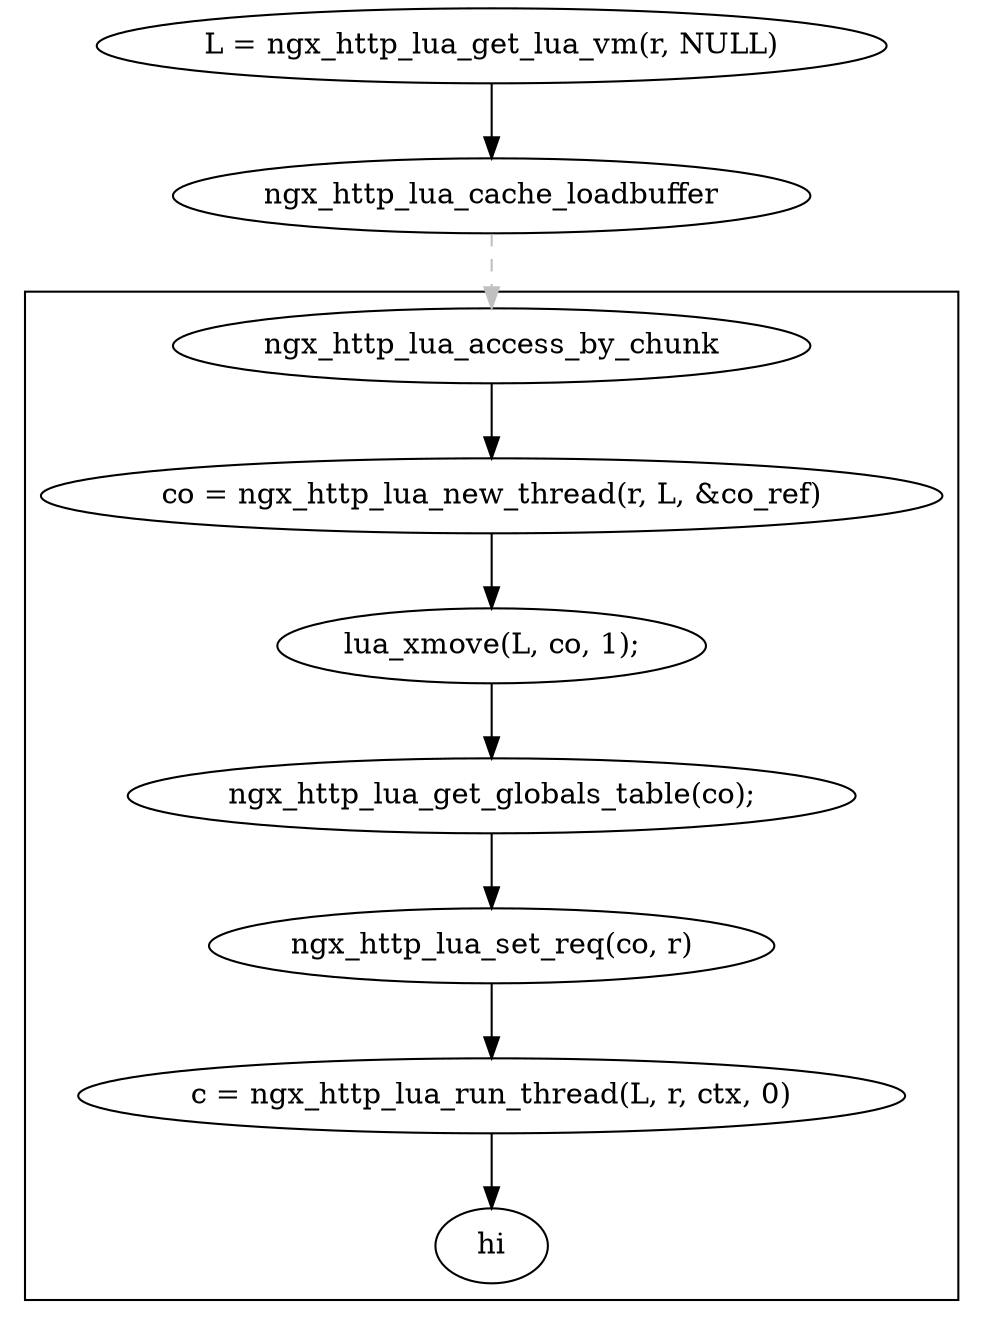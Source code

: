 digraph {
"L = ngx_http_lua_get_lua_vm(r, NULL)" -> "ngx_http_lua_cache_loadbuffer";
"ngx_http_lua_cache_loadbuffer"-> "ngx_http_lua_access_by_chunk"[color=grey, style=dashed];

subgraph cluster_ngx_http_lua_access_by_chunk {
    "ngx_http_lua_access_by_chunk"->"co = ngx_http_lua_new_thread(r, L, &co_ref)";
    "co = ngx_http_lua_new_thread(r, L, &co_ref)"->"lua_xmove(L, co, 1);"
    "lua_xmove(L, co, 1);"->"ngx_http_lua_get_globals_table(co);";
    "ngx_http_lua_get_globals_table(co);"-> "ngx_http_lua_set_req(co, r)";
    "ngx_http_lua_set_req(co, r)"->"c = ngx_http_lua_run_thread(L, r, ctx, 0)";
    "c = ngx_http_lua_run_thread(L, r, ctx, 0)"->"hi";
}
}
